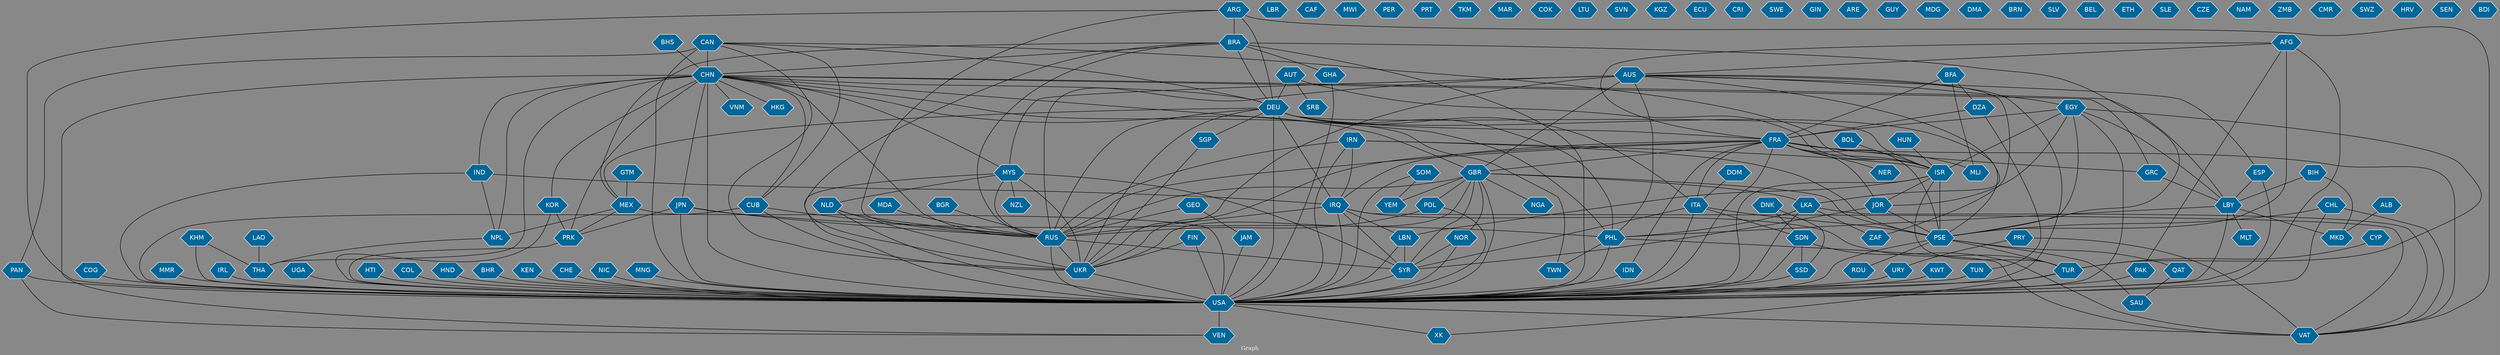// Countries together in item graph
graph {
	graph [bgcolor="#888888" fontcolor=white fontsize=12 label="Graph" outputorder=edgesfirst overlap=prism]
	node [color=white fillcolor="#006699" fontcolor=white fontname=Helvetica shape=hexagon style=filled]
	edge [arrowhead=open color=black fontcolor=white fontname=Courier fontsize=12]
		USA [label=USA]
		RUS [label=RUS]
		PSE [label=PSE]
		CHN [label=CHN]
		AUS [label=AUS]
		AFG [label=AFG]
		PAN [label=PAN]
		ARG [label=ARG]
		PHL [label=PHL]
		CHL [label=CHL]
		GRC [label=GRC]
		MMR [label=MMR]
		ISR [label=ISR]
		GBR [label=GBR]
		IRQ [label=IRQ]
		UKR [label=UKR]
		DEU [label=DEU]
		KOR [label=KOR]
		BGR [label=BGR]
		UGA [label=UGA]
		LBR [label=LBR]
		BRA [label=BRA]
		MYS [label=MYS]
		IND [label=IND]
		NPL [label=NPL]
		NZL [label=NZL]
		SYR [label=SYR]
		JOR [label=JOR]
		HTI [label=HTI]
		FRA [label=FRA]
		NER [label=NER]
		CAN [label=CAN]
		SOM [label=SOM]
		NLD [label=NLD]
		COL [label=COL]
		VEN [label=VEN]
		EGY [label=EGY]
		HND [label=HND]
		LKA [label=LKA]
		NGA [label=NGA]
		SSD [label=SSD]
		SDN [label=SDN]
		JPN [label=JPN]
		BHR [label=BHR]
		MEX [label=MEX]
		TUR [label=TUR]
		CAF [label=CAF]
		NOR [label=NOR]
		THA [label=THA]
		MKD [label=MKD]
		ALB [label=ALB]
		MWI [label=MWI]
		ROU [label=ROU]
		IRN [label=IRN]
		KEN [label=KEN]
		TWN [label=TWN]
		PRK [label=PRK]
		CUB [label=CUB]
		DOM [label=DOM]
		VAT [label=VAT]
		CYP [label=CYP]
		IDN [label=IDN]
		CHE [label=CHE]
		ITA [label=ITA]
		FIN [label=FIN]
		GEO [label=GEO]
		POL [label=POL]
		KHM [label=KHM]
		ESP [label=ESP]
		LBY [label=LBY]
		SGP [label=SGP]
		ZAF [label=ZAF]
		NIC [label=NIC]
		MLI [label=MLI]
		PER [label=PER]
		GTM [label=GTM]
		PAK [label=PAK]
		BOL [label=BOL]
		PRT [label=PRT]
		KWT [label=KWT]
		COG [label=COG]
		JAM [label=JAM]
		SAU [label=SAU]
		SRB [label=SRB]
		AUT [label=AUT]
		TUN [label=TUN]
		IRL [label=IRL]
		TKM [label=TKM]
		VNM [label=VNM]
		BIH [label=BIH]
		YEM [label=YEM]
		DNK [label=DNK]
		XK [label=XK]
		LBN [label=LBN]
		HKG [label=HKG]
		DZA [label=DZA]
		MAR [label=MAR]
		COK [label=COK]
		LTU [label=LTU]
		PRY [label=PRY]
		SVN [label=SVN]
		KGZ [label=KGZ]
		ECU [label=ECU]
		BHS [label=BHS]
		URY [label=URY]
		CRI [label=CRI]
		QAT [label=QAT]
		HUN [label=HUN]
		SWE [label=SWE]
		GIN [label=GIN]
		GHA [label=GHA]
		ARE [label=ARE]
		GUY [label=GUY]
		MDG [label=MDG]
		DMA [label=DMA]
		BRN [label=BRN]
		SLV [label=SLV]
		BEL [label=BEL]
		MLT [label=MLT]
		ETH [label=ETH]
		SLE [label=SLE]
		CZE [label=CZE]
		NAM [label=NAM]
		MDA [label=MDA]
		BFA [label=BFA]
		ZMB [label=ZMB]
		CMR [label=CMR]
		MNG [label=MNG]
		SWZ [label=SWZ]
		HRV [label=HRV]
		SEN [label=SEN]
		LAO [label=LAO]
		BDI [label=BDI]
			FRA -- IDN [weight=1]
			UGA -- USA [weight=3]
			GBR -- UKR [weight=1]
			CHN -- PRK [weight=1]
			HUN -- ISR [weight=1]
			GRC -- LBY [weight=1]
			USA -- VAT [weight=2]
			CHN -- NPL [weight=5]
			DEU -- MEX [weight=2]
			CAN -- USA [weight=4]
			AFG -- PSE [weight=1]
			ARG -- USA [weight=1]
			GBR -- YEM [weight=2]
			URY -- USA [weight=1]
			MNG -- USA [weight=1]
			BHS -- CHN [weight=1]
			JAM -- USA [weight=1]
			FRA -- ITA [weight=1]
			CYP -- TUR [weight=1]
			DEU -- PSE [weight=3]
			MYS -- RUS [weight=4]
			MYS -- USA [weight=3]
			JOR -- SYR [weight=2]
			IRQ -- LBN [weight=1]
			KWT -- USA [weight=1]
			NIC -- USA [weight=1]
			AFG -- FRA [weight=1]
			AFG -- USA [weight=4]
			ARG -- RUS [weight=1]
			ARG -- VAT [weight=1]
			DOM -- ITA [weight=1]
			MYS -- SYR [weight=1]
			CHE -- USA [weight=1]
			DNK -- SSD [weight=1]
			JPN -- PHL [weight=2]
			CHN -- DEU [weight=1]
			DZA -- FRA [weight=3]
			IRN -- ISR [weight=2]
			PSE -- ROU [weight=1]
			FRA -- JOR [weight=1]
			LBY -- USA [weight=2]
			GBR -- PSE [weight=3]
			ARG -- DEU [weight=2]
			AUT -- DEU [weight=1]
			SDN -- SSD [weight=10]
			ITA -- PSE [weight=1]
			TUR -- USA [weight=4]
			FRA -- MLI [weight=3]
			PHL -- VAT [weight=1]
			LAO -- THA [weight=1]
			IRQ -- RUS [weight=1]
			CHN -- GRC [weight=1]
			ISR -- LBN [weight=3]
			MEX -- PRK [weight=1]
			FIN -- USA [weight=1]
			CUB -- RUS [weight=2]
			CHL -- PSE [weight=1]
			KOR -- PRK [weight=5]
			AUS -- EGY [weight=1]
			DEU -- UKR [weight=2]
			DEU -- RUS [weight=4]
			JPN -- USA [weight=11]
			EGY -- JOR [weight=1]
			BRA -- MEX [weight=1]
			CHN -- USA [weight=28]
			AUS -- USA [weight=1]
			EGY -- PSE [weight=12]
			CHN -- GBR [weight=3]
			PRK -- USA [weight=1]
			CAN -- DEU [weight=1]
			MYS -- NZL [weight=5]
			FRA -- NER [weight=1]
			EGY -- ISR [weight=10]
			IND -- USA [weight=6]
			PSE -- SAU [weight=2]
			DEU -- ITA [weight=3]
			CHN -- IND [weight=1]
			ISR -- TUR [weight=4]
			CHN -- TWN [weight=1]
			NOR -- SYR [weight=3]
			LKA -- ZAF [weight=8]
			GHA -- USA [weight=2]
			KHM -- USA [weight=3]
			AFG -- PAK [weight=2]
			NLD -- UKR [weight=5]
			CAN -- CHN [weight=3]
			JPN -- PRK [weight=2]
			EGY -- USA [weight=2]
			TUR -- XK [weight=1]
			AUT -- SRB [weight=1]
			BRA -- USA [weight=3]
			EGY -- FRA [weight=1]
			CHN -- JPN [weight=7]
			CHN -- VEN [weight=1]
			LBN -- SYR [weight=3]
			UKR -- USA [weight=19]
			PSE -- USA [weight=16]
			IRQ -- SYR [weight=3]
			ISR -- USA [weight=30]
			CHN -- THA [weight=2]
			DEU -- USA [weight=21]
			GBR -- RUS [weight=7]
			PHL -- TWN [weight=2]
			MYS -- UKR [weight=7]
			IRN -- PSE [weight=2]
			CHL -- USA [weight=1]
			PSE -- QAT [weight=2]
			POL -- USA [weight=2]
			KEN -- USA [weight=1]
			CHL -- VAT [weight=1]
			CHN -- CUB [weight=1]
			TUN -- USA [weight=2]
			FIN -- UKR [weight=1]
			GBR -- SYR [weight=5]
			AUS -- GBR [weight=1]
			BRA -- UKR [weight=3]
			SGP -- UKR [weight=1]
			IRN -- RUS [weight=1]
			FRA -- USA [weight=4]
			DEU -- FRA [weight=3]
			BGR -- RUS [weight=2]
			ISR -- PSE [weight=121]
			HND -- USA [weight=6]
			PHL -- USA [weight=2]
			FRA -- GBR [weight=1]
			PAK -- USA [weight=3]
			GBR -- NGA [weight=2]
			IRN -- IRQ [weight=3]
			PAN -- VEN [weight=1]
			BRA -- DEU [weight=2]
			CHN -- LBY [weight=1]
			ALB -- MKD [weight=1]
			ITA -- SYR [weight=2]
			NLD -- RUS [weight=2]
			BFA -- DZA [weight=1]
			USA -- XK [weight=1]
			HTI -- USA [weight=1]
			KHM -- THA [weight=1]
			MEX -- NPL [weight=2]
			BOL -- ISR [weight=1]
			BFA -- FRA [weight=1]
			NLD -- USA [weight=2]
			DEU -- IRQ [weight=1]
			AFG -- AUS [weight=1]
			RUS -- SYR [weight=1]
			LBY -- MKD [weight=1]
			MEX -- USA [weight=12]
			CAN -- CUB [weight=1]
			AUT -- ISR [weight=1]
			AUS -- LKA [weight=6]
			LBY -- MLT [weight=1]
			SSD -- USA [weight=2]
			SOM -- USA [weight=1]
			CAN -- PAN [weight=1]
			RUS -- UKR [weight=37]
			MMR -- USA [weight=4]
			CHN -- MYS [weight=1]
			GTM -- MEX [weight=3]
			FRA -- RUS [weight=2]
			IRN -- USA [weight=5]
			FRA -- PSE [weight=7]
			GBR -- POL [weight=1]
			QAT -- SAU [weight=2]
			CUB -- UKR [weight=1]
			ITA -- SDN [weight=2]
			DZA -- TUN [weight=1]
			GEO -- JAM [weight=2]
			POL -- RUS [weight=2]
			EGY -- LBY [weight=2]
			ESP -- USA [weight=2]
			BFA -- MLI [weight=1]
			KOR -- USA [weight=1]
			CHN -- KOR [weight=2]
			PRY -- URY [weight=1]
			LKA -- USA [weight=1]
			DNK -- SDN [weight=1]
			GBR -- USA [weight=7]
			JOR -- PSE [weight=1]
			DEU -- ISR [weight=4]
			SDN -- USA [weight=3]
			GEO -- RUS [weight=1]
			FRA -- GRC [weight=1]
			AUS -- UKR [weight=4]
			SYR -- USA [weight=6]
			PRY -- VAT [weight=1]
			ISR -- JOR [weight=1]
			GBR -- NOR [weight=1]
			PSE -- TUR [weight=2]
			BRA -- RUS [weight=2]
			CAN -- ISR [weight=2]
			MYS -- NLD [weight=7]
			LBY -- PHL [weight=1]
			COG -- USA [weight=1]
			IDN -- USA [weight=4]
			DEU -- SGP [weight=1]
			IRQ -- USA [weight=8]
			CAN -- UKR [weight=1]
			IRQ -- TUR [weight=3]
			LBN -- USA [weight=1]
			DEU -- PHL [weight=1]
			FRA -- IRQ [weight=1]
			NPL -- THA [weight=1]
			ESP -- LBY [weight=1]
			FRA -- VAT [weight=1]
			SOM -- YEM [weight=2]
			IRL -- USA [weight=1]
			LKA -- VAT [weight=1]
			MDA -- RUS [weight=1]
			NOR -- USA [weight=1]
			IND -- IRQ [weight=5]
			AUS -- RUS [weight=11]
			CHN -- PHL [weight=3]
			CHN -- RUS [weight=1]
			RUS -- USA [weight=42]
			ARG -- BRA [weight=2]
			JPN -- RUS [weight=3]
			AUS -- PHL [weight=3]
			BIH -- LBY [weight=2]
			USA -- VEN [weight=8]
			CUB -- USA [weight=7]
			BRA -- PSE [weight=1]
			BIH -- MKD [weight=1]
			PAN -- USA [weight=1]
			COL -- USA [weight=2]
			BRA -- GHA [weight=2]
			CHN -- VNM [weight=2]
			FRA -- ISR [weight=6]
			BRA -- CHN [weight=2]
			ITA -- USA [weight=3]
			BHR -- USA [weight=2]
			EGY -- TUR [weight=1]
			AUS -- ESP [weight=1]
			FRA -- UKR [weight=1]
			SDN -- VAT [weight=1]
			IRQ -- VAT [weight=1]
			LKA -- PHL [weight=1]
			IND -- NPL [weight=3]
			AUS -- ZAF [weight=1]
			GBR -- LKA [weight=1]
			CHN -- HKG [weight=2]
			AUS -- MYS [weight=2]
}